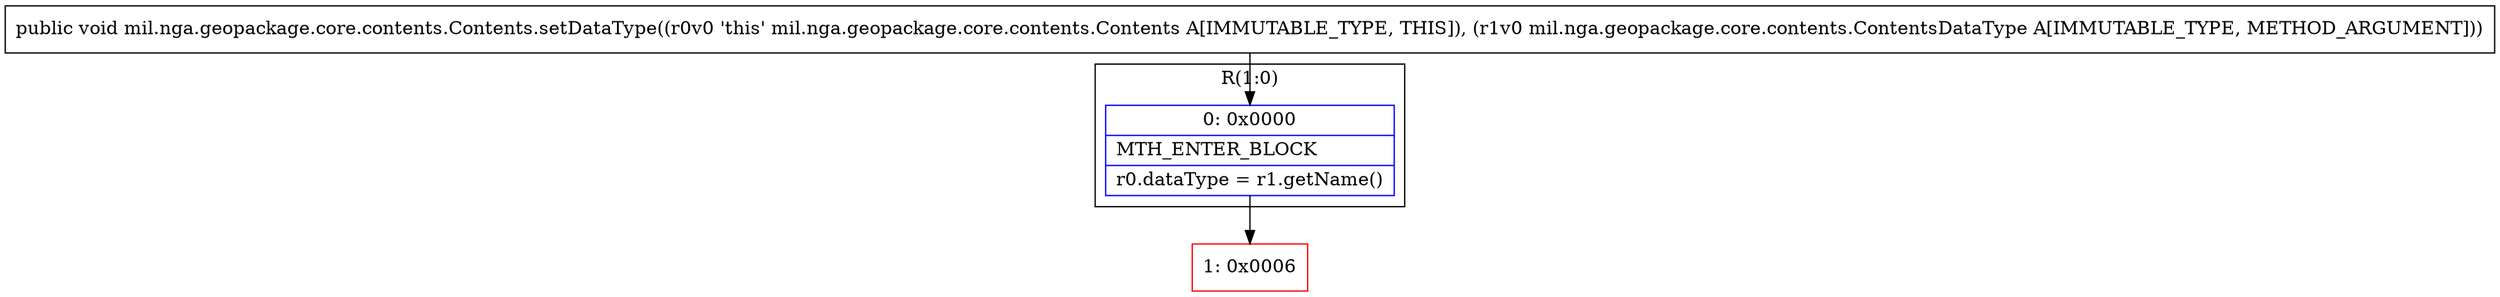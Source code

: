 digraph "CFG formil.nga.geopackage.core.contents.Contents.setDataType(Lmil\/nga\/geopackage\/core\/contents\/ContentsDataType;)V" {
subgraph cluster_Region_1812580702 {
label = "R(1:0)";
node [shape=record,color=blue];
Node_0 [shape=record,label="{0\:\ 0x0000|MTH_ENTER_BLOCK\l|r0.dataType = r1.getName()\l}"];
}
Node_1 [shape=record,color=red,label="{1\:\ 0x0006}"];
MethodNode[shape=record,label="{public void mil.nga.geopackage.core.contents.Contents.setDataType((r0v0 'this' mil.nga.geopackage.core.contents.Contents A[IMMUTABLE_TYPE, THIS]), (r1v0 mil.nga.geopackage.core.contents.ContentsDataType A[IMMUTABLE_TYPE, METHOD_ARGUMENT])) }"];
MethodNode -> Node_0;
Node_0 -> Node_1;
}

